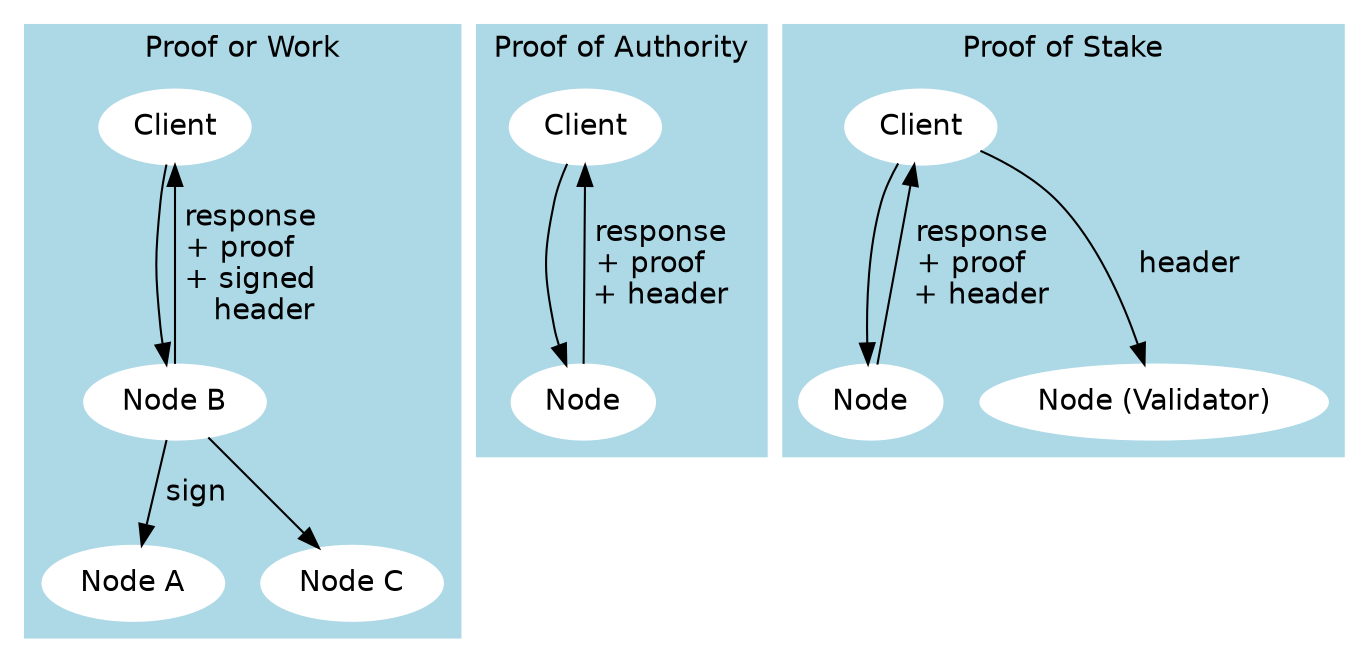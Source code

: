 digraph minimal_nonplanar_graphs {
  node [style=filled  fontname="Helvetica"]
 fontname="Helvetica"
 edge[ fontname="Helvetica"]

subgraph cluster_pow {
  label="Proof or Work"  color=lightblue  style=filled
  node [color=white]

  c[label="Client"]

  A[label="Node A"]
  B[label="Node B"]
  C[label="Node C"]

  c -> B[label=""]
  B -> c[label=" response\n + proof  \n + signed\n    header"]
  B -> A[label=" sign"]
  B -> C

 
}

subgraph cluster_poa {
  label="Proof of Authority"  color=lightblue  style=filled
  node [color=white]

  _c[label="Client"]

  _B[label="Node"]

  _c -> _B[label=""]
  _B -> _c[label=" response\n + proof  \n + header"]
}

subgraph cluster_pos {
  label="Proof of Stake"  color=lightblue  style=filled
  node [color=white]
rank=same x N V
    
  x[label="Client"]

  N[label="Node"]
  V[label="Node (Validator)"]

  x -> N[label=""]
  N -> x[label=" response\n + proof  \n + header"]

  x -> V[label=" header"]

 
}

}
